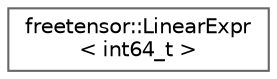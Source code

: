 digraph "Graphical Class Hierarchy"
{
 // LATEX_PDF_SIZE
  bgcolor="transparent";
  edge [fontname=Helvetica,fontsize=10,labelfontname=Helvetica,labelfontsize=10];
  node [fontname=Helvetica,fontsize=10,shape=box,height=0.2,width=0.4];
  rankdir="LR";
  Node0 [label="freetensor::LinearExpr\l\< int64_t \>",height=0.2,width=0.4,color="grey40", fillcolor="white", style="filled",URL="$structfreetensor_1_1LinearExpr.html",tooltip=" "];
}
